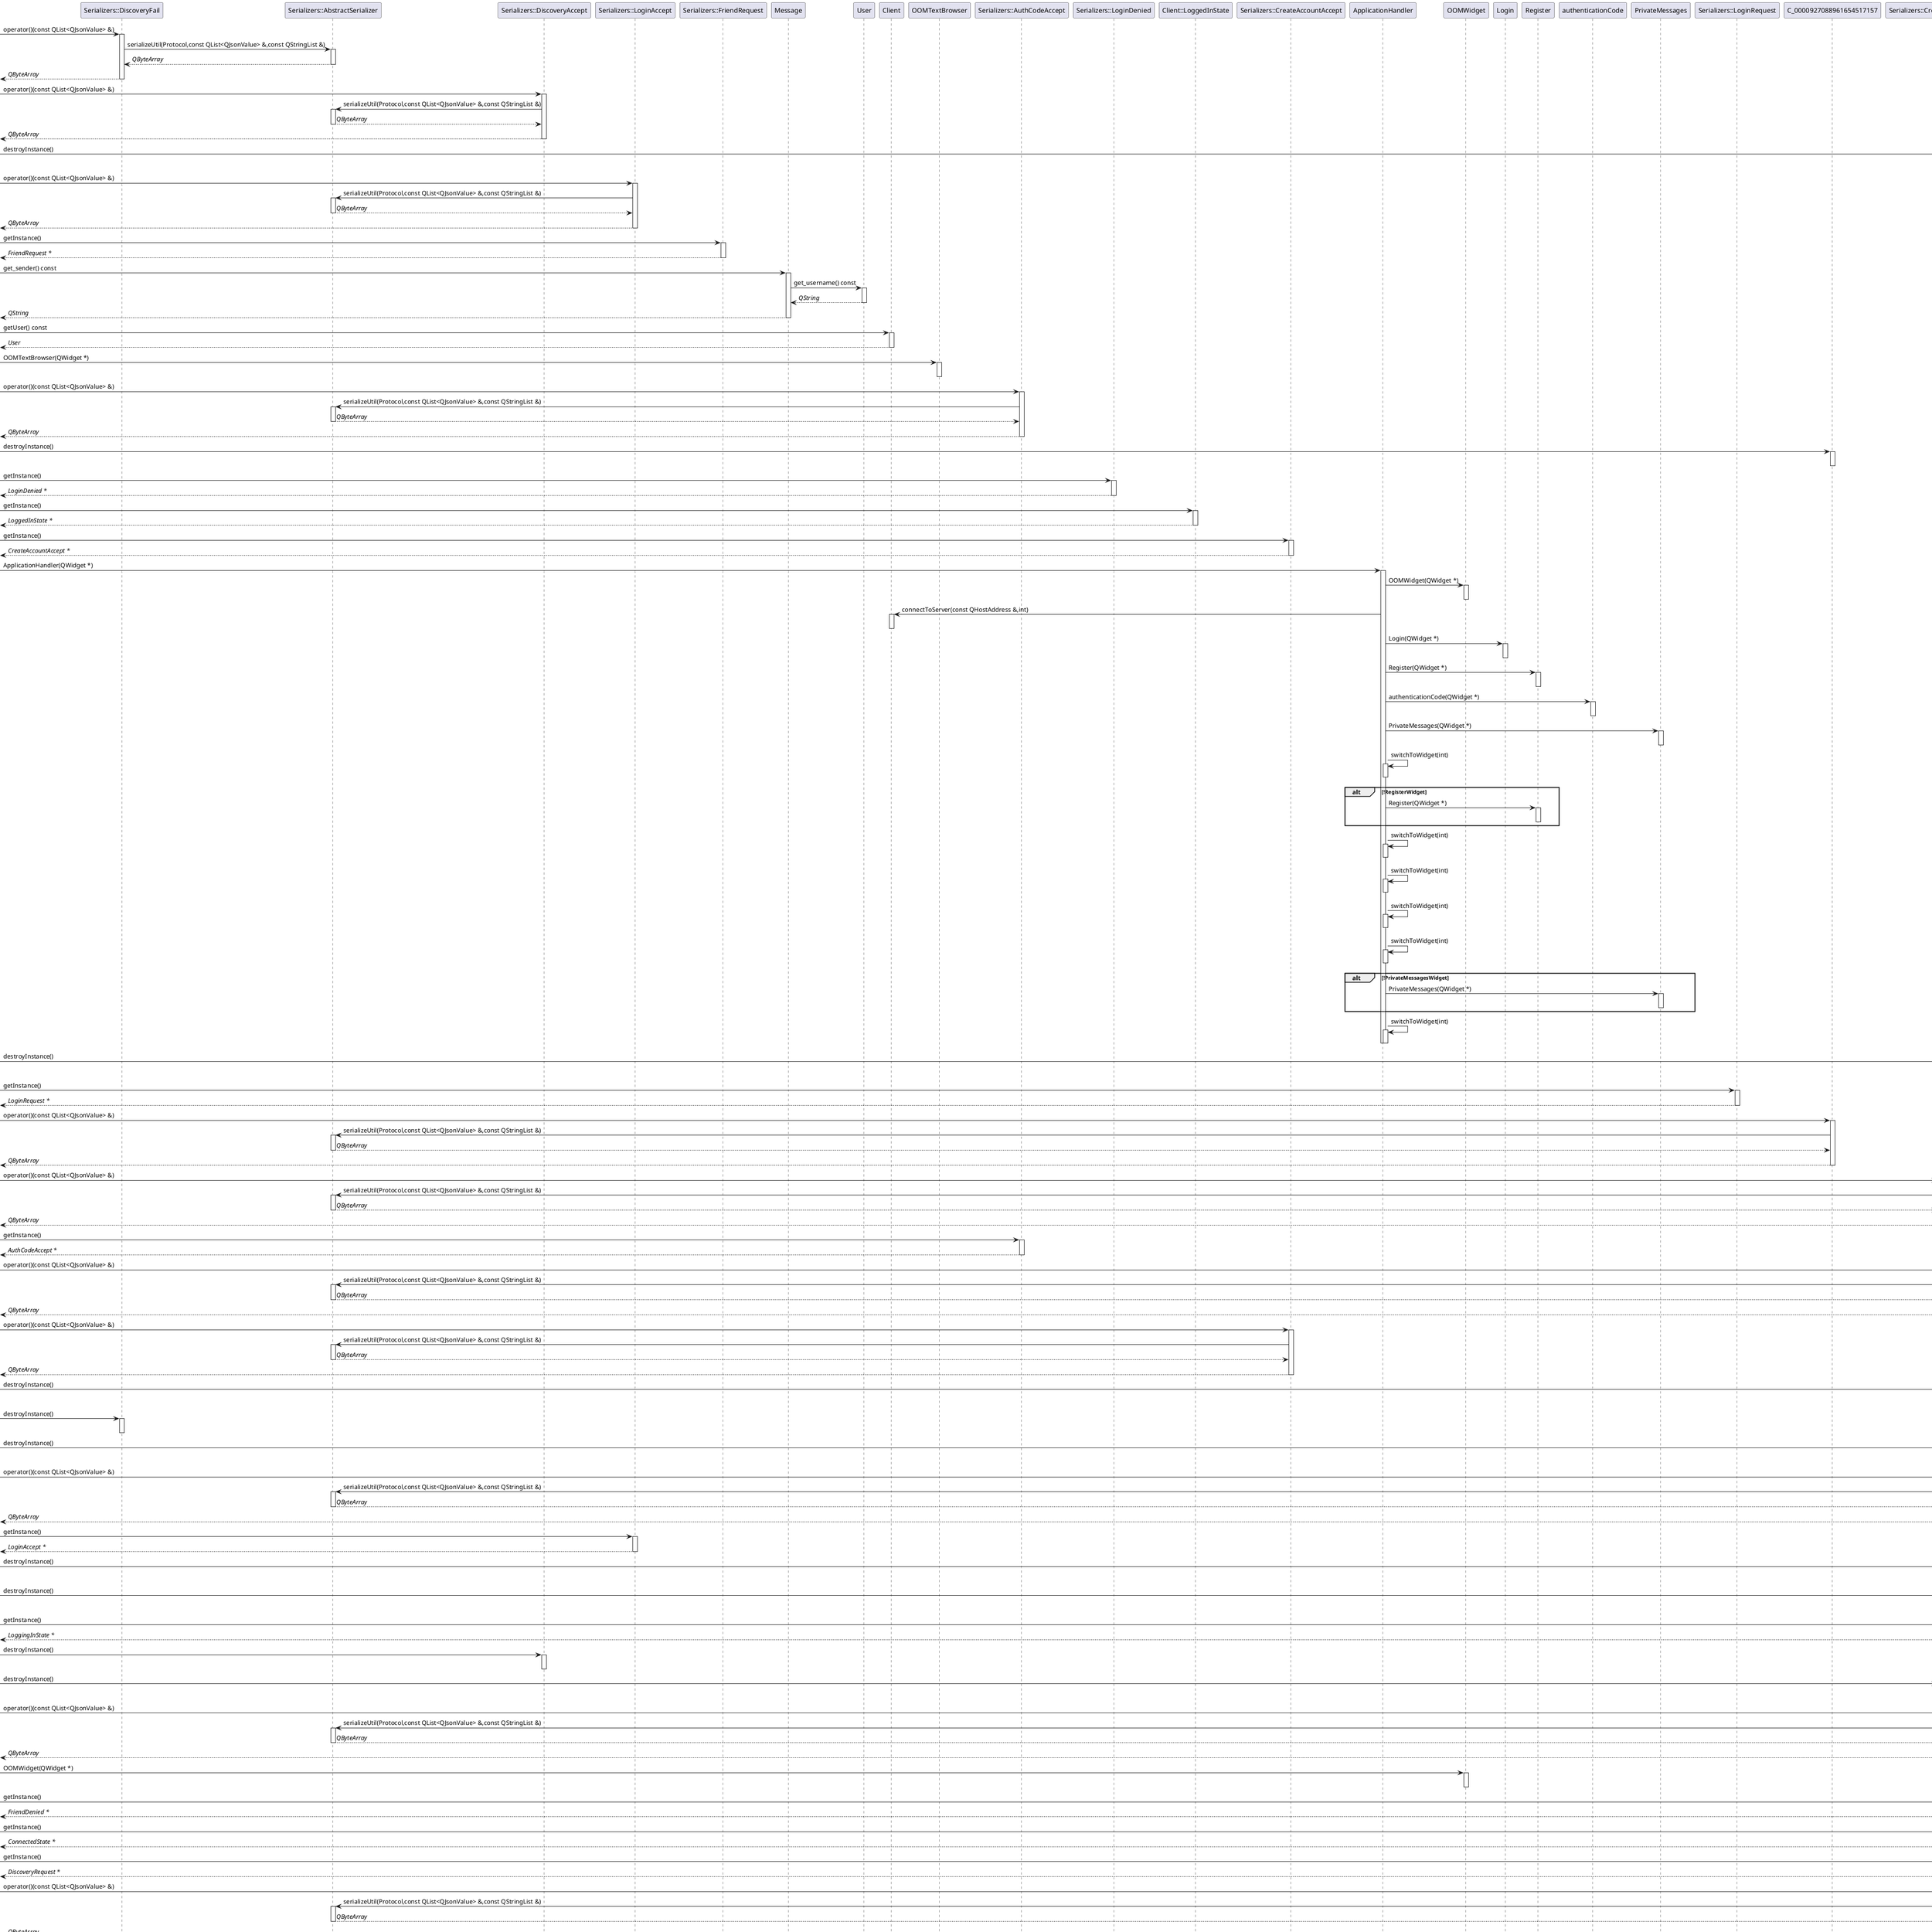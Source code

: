 @startuml
participant "Serializers::DiscoveryFail" as C_0004022362330705341587
[-> C_0004022362330705341587 : operator()(const QList<QJsonValue> &)
activate C_0004022362330705341587
participant "Serializers::AbstractSerializer" as C_0007729570529713769859
C_0004022362330705341587 -> C_0007729570529713769859 : serializeUtil(Protocol,const QList<QJsonValue> &,const QStringList &)
activate C_0007729570529713769859
C_0007729570529713769859 --> C_0004022362330705341587 : //QByteArray//
deactivate C_0007729570529713769859
[<-- C_0004022362330705341587 : //QByteArray//
deactivate C_0004022362330705341587
participant "Serializers::DiscoveryAccept" as C_0001503807196813915412
[-> C_0001503807196813915412 : operator()(const QList<QJsonValue> &)
activate C_0001503807196813915412
C_0001503807196813915412 -> C_0007729570529713769859 : serializeUtil(Protocol,const QList<QJsonValue> &,const QStringList &)
activate C_0007729570529713769859
C_0007729570529713769859 --> C_0001503807196813915412 : //QByteArray//
deactivate C_0007729570529713769859
[<-- C_0001503807196813915412 : //QByteArray//
deactivate C_0001503807196813915412
[-> C_0005710353565510568551 : destroyInstance()
activate C_0005710353565510568551
deactivate C_0005710353565510568551
participant "Serializers::LoginAccept" as C_0001208338294031164983
[-> C_0001208338294031164983 : operator()(const QList<QJsonValue> &)
activate C_0001208338294031164983
C_0001208338294031164983 -> C_0007729570529713769859 : serializeUtil(Protocol,const QList<QJsonValue> &,const QStringList &)
activate C_0007729570529713769859
C_0007729570529713769859 --> C_0001208338294031164983 : //QByteArray//
deactivate C_0007729570529713769859
[<-- C_0001208338294031164983 : //QByteArray//
deactivate C_0001208338294031164983
participant "Serializers::FriendRequest" as C_0013718424633028388344
[-> C_0013718424633028388344 : getInstance()
activate C_0013718424633028388344
[<-- C_0013718424633028388344 : //FriendRequest *//
deactivate C_0013718424633028388344
participant "Message" as C_0014824791405600746196
[-> C_0014824791405600746196 : get_sender() const
activate C_0014824791405600746196
participant "User" as C_0013909460443608576024
C_0014824791405600746196 -> C_0013909460443608576024 : get_username() const
activate C_0013909460443608576024
C_0013909460443608576024 --> C_0014824791405600746196 : //QString//
deactivate C_0013909460443608576024
[<-- C_0014824791405600746196 : //QString//
deactivate C_0014824791405600746196
participant "Client" as C_0009036792685107474111
[-> C_0009036792685107474111 : getUser() const
activate C_0009036792685107474111
[<-- C_0009036792685107474111 : //User//
deactivate C_0009036792685107474111
participant "OOMTextBrowser" as C_0012896982152753567421
[-> C_0012896982152753567421 : OOMTextBrowser(QWidget *)
activate C_0012896982152753567421
deactivate C_0012896982152753567421
participant "Serializers::AuthCodeAccept" as C_0000668936611533202355
[-> C_0000668936611533202355 : operator()(const QList<QJsonValue> &)
activate C_0000668936611533202355
C_0000668936611533202355 -> C_0007729570529713769859 : serializeUtil(Protocol,const QList<QJsonValue> &,const QStringList &)
activate C_0007729570529713769859
C_0007729570529713769859 --> C_0000668936611533202355 : //QByteArray//
deactivate C_0007729570529713769859
[<-- C_0000668936611533202355 : //QByteArray//
deactivate C_0000668936611533202355
[-> C_0000927088961654517157 : destroyInstance()
activate C_0000927088961654517157
deactivate C_0000927088961654517157
participant "Serializers::LoginDenied" as C_0013498840598055138411
[-> C_0013498840598055138411 : getInstance()
activate C_0013498840598055138411
[<-- C_0013498840598055138411 : //LoginDenied *//
deactivate C_0013498840598055138411
participant "Client::LoggedInState" as C_0004121027333248656729
[-> C_0004121027333248656729 : getInstance()
activate C_0004121027333248656729
[<-- C_0004121027333248656729 : //LoggedInState *//
deactivate C_0004121027333248656729
participant "Serializers::CreateAccountAccept" as C_0003213468084810840168
[-> C_0003213468084810840168 : getInstance()
activate C_0003213468084810840168
[<-- C_0003213468084810840168 : //CreateAccountAccept *//
deactivate C_0003213468084810840168
participant "ApplicationHandler" as C_0000542423727397848991
[-> C_0000542423727397848991 : ApplicationHandler(QWidget *)
activate C_0000542423727397848991
participant "OOMWidget" as C_0014848441550523525489
C_0000542423727397848991 -> C_0014848441550523525489 : OOMWidget(QWidget *)
activate C_0014848441550523525489
deactivate C_0014848441550523525489
C_0000542423727397848991 -> C_0009036792685107474111 : connectToServer(const QHostAddress &,int)
activate C_0009036792685107474111
deactivate C_0009036792685107474111
participant "Login" as C_0003822774298956646229
C_0000542423727397848991 -> C_0003822774298956646229 : Login(QWidget *)
activate C_0003822774298956646229
deactivate C_0003822774298956646229
participant "Register" as C_0007926232458949256986
C_0000542423727397848991 -> C_0007926232458949256986 : Register(QWidget *)
activate C_0007926232458949256986
deactivate C_0007926232458949256986
participant "authenticationCode" as C_0003481361528423082635
C_0000542423727397848991 -> C_0003481361528423082635 : authenticationCode(QWidget *)
activate C_0003481361528423082635
deactivate C_0003481361528423082635
participant "PrivateMessages" as C_0011157448002936184542
C_0000542423727397848991 -> C_0011157448002936184542 : PrivateMessages(QWidget *)
activate C_0011157448002936184542
deactivate C_0011157448002936184542
C_0000542423727397848991 -> C_0000542423727397848991 : switchToWidget(int)
activate C_0000542423727397848991
deactivate C_0000542423727397848991
alt !RegisterWidget
C_0000542423727397848991 -> C_0007926232458949256986 : Register(QWidget *)
activate C_0007926232458949256986
deactivate C_0007926232458949256986
end
C_0000542423727397848991 -> C_0000542423727397848991 : switchToWidget(int)
activate C_0000542423727397848991
deactivate C_0000542423727397848991
C_0000542423727397848991 -> C_0000542423727397848991 : switchToWidget(int)
activate C_0000542423727397848991
deactivate C_0000542423727397848991
C_0000542423727397848991 -> C_0000542423727397848991 : switchToWidget(int)
activate C_0000542423727397848991
deactivate C_0000542423727397848991
C_0000542423727397848991 -> C_0000542423727397848991 : switchToWidget(int)
activate C_0000542423727397848991
deactivate C_0000542423727397848991
alt !PrivateMessagesWidget
C_0000542423727397848991 -> C_0011157448002936184542 : PrivateMessages(QWidget *)
activate C_0011157448002936184542
deactivate C_0011157448002936184542
end
C_0000542423727397848991 -> C_0000542423727397848991 : switchToWidget(int)
activate C_0000542423727397848991
deactivate C_0000542423727397848991
deactivate C_0000542423727397848991
[-> C_0008524821714182162855 : destroyInstance()
activate C_0008524821714182162855
deactivate C_0008524821714182162855
participant "Serializers::LoginRequest" as C_0013936811347469546806
[-> C_0013936811347469546806 : getInstance()
activate C_0013936811347469546806
[<-- C_0013936811347469546806 : //LoginRequest *//
deactivate C_0013936811347469546806
participant "Serializers::FriendRemoved" as C_0000927088961654517157
[-> C_0000927088961654517157 : operator()(const QList<QJsonValue> &)
activate C_0000927088961654517157
C_0000927088961654517157 -> C_0007729570529713769859 : serializeUtil(Protocol,const QList<QJsonValue> &,const QStringList &)
activate C_0007729570529713769859
C_0007729570529713769859 --> C_0000927088961654517157 : //QByteArray//
deactivate C_0007729570529713769859
[<-- C_0000927088961654517157 : //QByteArray//
deactivate C_0000927088961654517157
participant "Serializers::CreateAccountDenied" as C_0007785073380219165596
[-> C_0007785073380219165596 : operator()(const QList<QJsonValue> &)
activate C_0007785073380219165596
C_0007785073380219165596 -> C_0007729570529713769859 : serializeUtil(Protocol,const QList<QJsonValue> &,const QStringList &)
activate C_0007729570529713769859
C_0007729570529713769859 --> C_0007785073380219165596 : //QByteArray//
deactivate C_0007729570529713769859
[<-- C_0007785073380219165596 : //QByteArray//
deactivate C_0007785073380219165596
[-> C_0000668936611533202355 : getInstance()
activate C_0000668936611533202355
[<-- C_0000668936611533202355 : //AuthCodeAccept *//
deactivate C_0000668936611533202355
participant "Serializers::CreateAccountRequest" as C_0004445625658111514141
[-> C_0004445625658111514141 : operator()(const QList<QJsonValue> &)
activate C_0004445625658111514141
C_0004445625658111514141 -> C_0007729570529713769859 : serializeUtil(Protocol,const QList<QJsonValue> &,const QStringList &)
activate C_0007729570529713769859
C_0007729570529713769859 --> C_0004445625658111514141 : //QByteArray//
deactivate C_0007729570529713769859
[<-- C_0004445625658111514141 : //QByteArray//
deactivate C_0004445625658111514141
[-> C_0003213468084810840168 : operator()(const QList<QJsonValue> &)
activate C_0003213468084810840168
C_0003213468084810840168 -> C_0007729570529713769859 : serializeUtil(Protocol,const QList<QJsonValue> &,const QStringList &)
activate C_0007729570529713769859
C_0007729570529713769859 --> C_0003213468084810840168 : //QByteArray//
deactivate C_0007729570529713769859
[<-- C_0003213468084810840168 : //QByteArray//
deactivate C_0003213468084810840168
[-> C_0017109359075873051316 : destroyInstance()
activate C_0017109359075873051316
deactivate C_0017109359075873051316
[-> C_0004022362330705341587 : destroyInstance()
activate C_0004022362330705341587
deactivate C_0004022362330705341587
[-> C_0015908630436420330293 : destroyInstance()
activate C_0015908630436420330293
deactivate C_0015908630436420330293
participant "Serializers::DiscoveryRequest" as C_0005925959363251907783
[-> C_0005925959363251907783 : operator()(const QList<QJsonValue> &)
activate C_0005925959363251907783
C_0005925959363251907783 -> C_0007729570529713769859 : serializeUtil(Protocol,const QList<QJsonValue> &,const QStringList &)
activate C_0007729570529713769859
C_0007729570529713769859 --> C_0005925959363251907783 : //QByteArray//
deactivate C_0007729570529713769859
[<-- C_0005925959363251907783 : //QByteArray//
deactivate C_0005925959363251907783
[-> C_0001208338294031164983 : getInstance()
activate C_0001208338294031164983
[<-- C_0001208338294031164983 : //LoginAccept *//
deactivate C_0001208338294031164983
[-> C_0017002562767162213907 : destroyInstance()
activate C_0017002562767162213907
deactivate C_0017002562767162213907
[-> C_0004445625658111514141 : destroyInstance()
activate C_0004445625658111514141
deactivate C_0004445625658111514141
participant "Client::LoggingInState" as C_0017002562767162213907
[-> C_0017002562767162213907 : getInstance()
activate C_0017002562767162213907
[<-- C_0017002562767162213907 : //LoggingInState *//
deactivate C_0017002562767162213907
[-> C_0001503807196813915412 : destroyInstance()
activate C_0001503807196813915412
deactivate C_0001503807196813915412
[-> C_0007785073380219165596 : destroyInstance()
activate C_0007785073380219165596
deactivate C_0007785073380219165596
participant "Serializers::AuthCodeDenied" as C_0005200821961651923295
[-> C_0005200821961651923295 : operator()(const QList<QJsonValue> &)
activate C_0005200821961651923295
C_0005200821961651923295 -> C_0007729570529713769859 : serializeUtil(Protocol,const QList<QJsonValue> &,const QStringList &)
activate C_0007729570529713769859
C_0007729570529713769859 --> C_0005200821961651923295 : //QByteArray//
deactivate C_0007729570529713769859
[<-- C_0005200821961651923295 : //QByteArray//
deactivate C_0005200821961651923295
[-> C_0014848441550523525489 : OOMWidget(QWidget *)
activate C_0014848441550523525489
deactivate C_0014848441550523525489
participant "Serializers::FriendDenied" as C_0017109359075873051316
[-> C_0017109359075873051316 : getInstance()
activate C_0017109359075873051316
[<-- C_0017109359075873051316 : //FriendDenied *//
deactivate C_0017109359075873051316
participant "Client::ConnectedState" as C_0017884308859345912388
[-> C_0017884308859345912388 : getInstance()
activate C_0017884308859345912388
[<-- C_0017884308859345912388 : //ConnectedState *//
deactivate C_0017884308859345912388
[-> C_0005925959363251907783 : getInstance()
activate C_0005925959363251907783
[<-- C_0005925959363251907783 : //DiscoveryRequest *//
deactivate C_0005925959363251907783
participant "Serializers::AnnounceOffline" as C_0014893235906038575727
[-> C_0014893235906038575727 : operator()(const QList<QJsonValue> &)
activate C_0014893235906038575727
C_0014893235906038575727 -> C_0007729570529713769859 : serializeUtil(Protocol,const QList<QJsonValue> &,const QStringList &)
activate C_0007729570529713769859
C_0007729570529713769859 --> C_0014893235906038575727 : //QByteArray//
deactivate C_0007729570529713769859
[<-- C_0014893235906038575727 : //QByteArray//
deactivate C_0014893235906038575727
participant "Serializers::AuthCodeSubmit" as C_0005710353565510568551
[-> C_0005710353565510568551 : getInstance()
activate C_0005710353565510568551
[<-- C_0005710353565510568551 : //AuthCodeSubmit *//
deactivate C_0005710353565510568551
participant "Serializers::PrivateMessage" as C_0015908630436420330293
[-> C_0015908630436420330293 : getInstance()
activate C_0015908630436420330293
[<-- C_0015908630436420330293 : //PrivateMessage *//
deactivate C_0015908630436420330293
[-> C_0000668936611533202355 : destroyInstance()
activate C_0000668936611533202355
deactivate C_0000668936611533202355
[-> C_0016429213831703395188 : ~ProtocolManager()
activate C_0016429213831703395188
deactivate C_0016429213831703395188
[-> C_0004121027333248656729 : destroyInstance()
activate C_0004121027333248656729
deactivate C_0004121027333248656729
[-> C_0002820648804038734785 : destroyInstance()
activate C_0002820648804038734785
deactivate C_0002820648804038734785
[-> C_0013936811347469546806 : operator()(const QList<QJsonValue> &)
activate C_0013936811347469546806
C_0013936811347469546806 -> C_0007729570529713769859 : serializeUtil(Protocol,const QList<QJsonValue> &,const QStringList &)
activate C_0007729570529713769859
C_0007729570529713769859 --> C_0013936811347469546806 : //QByteArray//
deactivate C_0007729570529713769859
[<-- C_0013936811347469546806 : //QByteArray//
deactivate C_0013936811347469546806
[-> C_0000927088961654517157 : getInstance()
activate C_0000927088961654517157
[<-- C_0000927088961654517157 : //FriendRemoved *//
deactivate C_0000927088961654517157
[-> C_0005925959363251907783 : destroyInstance()
activate C_0005925959363251907783
deactivate C_0005925959363251907783
[-> C_0013498840598055138411 : operator()(const QList<QJsonValue> &)
activate C_0013498840598055138411
C_0013498840598055138411 -> C_0007729570529713769859 : serializeUtil(Protocol,const QList<QJsonValue> &,const QStringList &)
activate C_0007729570529713769859
C_0007729570529713769859 --> C_0013498840598055138411 : //QByteArray//
deactivate C_0007729570529713769859
[<-- C_0013498840598055138411 : //QByteArray//
deactivate C_0013498840598055138411
[-> C_0000542423727397848991 : switchToWidget(int)
activate C_0000542423727397848991
deactivate C_0000542423727397848991
participant "Serializers::FriendAccept" as C_0002820648804038734785
[-> C_0002820648804038734785 : operator()(const QList<QJsonValue> &)
activate C_0002820648804038734785
C_0002820648804038734785 -> C_0007729570529713769859 : serializeUtil(Protocol,const QList<QJsonValue> &,const QStringList &)
activate C_0007729570529713769859
C_0007729570529713769859 --> C_0002820648804038734785 : //QByteArray//
deactivate C_0007729570529713769859
[<-- C_0002820648804038734785 : //QByteArray//
deactivate C_0002820648804038734785
[-> C_0005710353565510568551 : operator()(const QList<QJsonValue> &)
activate C_0005710353565510568551
C_0005710353565510568551 -> C_0007729570529713769859 : serializeUtil(Protocol,const QList<QJsonValue> &,const QStringList &)
activate C_0007729570529713769859
C_0007729570529713769859 --> C_0005710353565510568551 : //QByteArray//
deactivate C_0007729570529713769859
[<-- C_0005710353565510568551 : //QByteArray//
deactivate C_0005710353565510568551
[-> C_0001503807196813915412 : getInstance()
activate C_0001503807196813915412
[<-- C_0001503807196813915412 : //DiscoveryAccept *//
deactivate C_0001503807196813915412
[-> C_0003213468084810840168 : destroyInstance()
activate C_0003213468084810840168
deactivate C_0003213468084810840168
participant "Client::ConnectingState" as C_0015872698078238387854
[-> C_0015872698078238387854 : getInstance()
activate C_0015872698078238387854
[<-- C_0015872698078238387854 : //ConnectingState *//
deactivate C_0015872698078238387854
participant "Client::CreatingAccountState" as C_0009440710272290767508
[-> C_0009440710272290767508 : getInstance()
activate C_0009440710272290767508
[<-- C_0009440710272290767508 : //CreatingAccountState *//
deactivate C_0009440710272290767508
[-> C_0013718424633028388344 : destroyInstance()
activate C_0013718424633028388344
deactivate C_0013718424633028388344
[-> C_0014824791405600746196 : get_receiver() const
activate C_0014824791405600746196
C_0014824791405600746196 -> C_0013909460443608576024 : get_username() const
activate C_0013909460443608576024
C_0013909460443608576024 --> C_0014824791405600746196 : //QString//
deactivate C_0013909460443608576024
[<-- C_0014824791405600746196 : //QString//
deactivate C_0014824791405600746196
[-> C_0004022362330705341587 : getInstance()
activate C_0004022362330705341587
[<-- C_0004022362330705341587 : //DiscoveryFail *//
deactivate C_0004022362330705341587
[-> C_0002820648804038734785 : getInstance()
activate C_0002820648804038734785
[<-- C_0002820648804038734785 : //FriendAccept *//
deactivate C_0002820648804038734785
[-> C_0015908630436420330293 : operator()(const QList<QJsonValue> &)
activate C_0015908630436420330293
C_0015908630436420330293 -> C_0007729570529713769859 : serializeUtil(Protocol,const QList<QJsonValue> &,const QStringList &)
activate C_0007729570529713769859
C_0007729570529713769859 --> C_0015908630436420330293 : //QByteArray//
deactivate C_0007729570529713769859
[<-- C_0015908630436420330293 : //QByteArray//
deactivate C_0015908630436420330293
[-> C_0014893235906038575727 : getInstance()
activate C_0014893235906038575727
[<-- C_0014893235906038575727 : //AnnounceOffline *//
deactivate C_0014893235906038575727
[-> C_0001201070277354078413 : destroyInstance()
activate C_0001201070277354078413
deactivate C_0001201070277354078413
[-> C_0014893235906038575727 : destroyInstance()
activate C_0014893235906038575727
deactivate C_0014893235906038575727
[-> C_0005200821961651923295 : getInstance()
activate C_0005200821961651923295
[<-- C_0005200821961651923295 : //AuthCodeDenied *//
deactivate C_0005200821961651923295
[-> C_0013718424633028388344 : operator()(const QList<QJsonValue> &)
activate C_0013718424633028388344
C_0013718424633028388344 -> C_0007729570529713769859 : serializeUtil(Protocol,const QList<QJsonValue> &,const QStringList &)
activate C_0007729570529713769859
C_0007729570529713769859 --> C_0013718424633028388344 : //QByteArray//
deactivate C_0007729570529713769859
[<-- C_0013718424633028388344 : //QByteArray//
deactivate C_0013718424633028388344
[-> C_0007926232458949256986 : ~Register()
activate C_0007926232458949256986
deactivate C_0007926232458949256986
[-> C_0017109359075873051316 : operator()(const QList<QJsonValue> &)
activate C_0017109359075873051316
C_0017109359075873051316 -> C_0007729570529713769859 : serializeUtil(Protocol,const QList<QJsonValue> &,const QStringList &)
activate C_0007729570529713769859
C_0007729570529713769859 --> C_0017109359075873051316 : //QByteArray//
deactivate C_0007729570529713769859
[<-- C_0017109359075873051316 : //QByteArray//
deactivate C_0017109359075873051316
[-> C_0004445625658111514141 : getInstance()
activate C_0004445625658111514141
[<-- C_0004445625658111514141 : //CreateAccountRequest *//
deactivate C_0004445625658111514141
[-> C_0013936811347469546806 : destroyInstance()
activate C_0013936811347469546806
deactivate C_0013936811347469546806
[-> C_0013498840598055138411 : destroyInstance()
activate C_0013498840598055138411
deactivate C_0013498840598055138411
participant "Client::DisconnectingState" as C_0001201070277354078413
[-> C_0001201070277354078413 : getInstance()
activate C_0001201070277354078413
[<-- C_0001201070277354078413 : //DisconnectingState *//
deactivate C_0001201070277354078413
[-> C_0007785073380219165596 : getInstance()
activate C_0007785073380219165596
[<-- C_0007785073380219165596 : //CreateAccountDenied *//
deactivate C_0007785073380219165596
[-> C_0015872698078238387854 : destroyInstance()
activate C_0015872698078238387854
deactivate C_0015872698078238387854
[-> C_0017884308859345912388 : destroyInstance()
activate C_0017884308859345912388
deactivate C_0017884308859345912388
[-> C_0009440710272290767508 : destroyInstance()
activate C_0009440710272290767508
deactivate C_0009440710272290767508
participant "EnterKeyFilter" as C_0012803028418620508859
[-> C_0012803028418620508859 : eventFilter(QObject *,QEvent *)
activate C_0012803028418620508859
alt event->type() == QEvent::KeyPress
alt keyEvent->key() == Qt::Key_Return || keyEvent->key() == Qt::Key_Enter
C_0012803028418620508859 -> C_0012803028418620508859 : enterPressed()
activate C_0012803028418620508859
deactivate C_0012803028418620508859
end
end
[<-- C_0012803028418620508859 : //bool//
deactivate C_0012803028418620508859
[-> C_0001208338294031164983 : destroyInstance()
activate C_0001208338294031164983
deactivate C_0001208338294031164983
participant "Client::DisconnectedState" as C_0008524821714182162855
[-> C_0008524821714182162855 : getInstance()
activate C_0008524821714182162855
[<-- C_0008524821714182162855 : //DisconnectedState *//
deactivate C_0008524821714182162855
[-> C_0005200821961651923295 : destroyInstance()
activate C_0005200821961651923295
deactivate C_0005200821961651923295

'Generated with clang-uml, version 0.6.0
'LLVM version clang version 18.1.8 (Fedora 18.1.8-1.fc40)
@enduml
